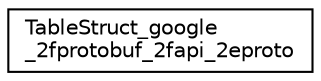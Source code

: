 digraph "类继承关系图"
{
 // LATEX_PDF_SIZE
  edge [fontname="Helvetica",fontsize="10",labelfontname="Helvetica",labelfontsize="10"];
  node [fontname="Helvetica",fontsize="10",shape=record];
  rankdir="LR";
  Node0 [label="TableStruct_google\l_2fprotobuf_2fapi_2eproto",height=0.2,width=0.4,color="black", fillcolor="white", style="filled",URL="$structTableStruct__google__2fprotobuf__2fapi__2eproto.html",tooltip=" "];
}
